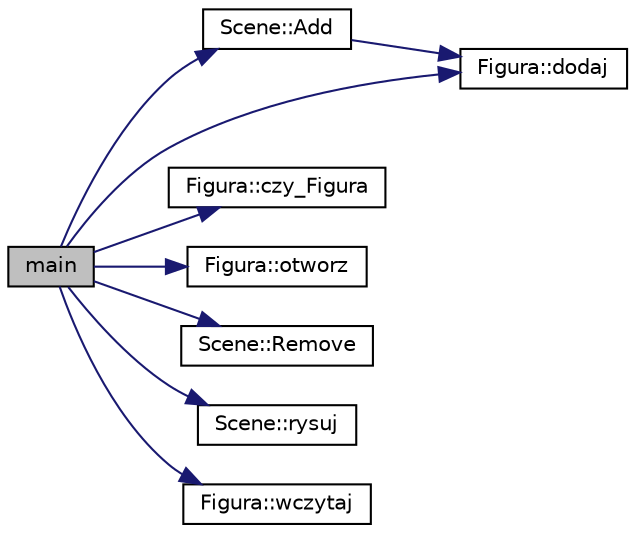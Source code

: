 digraph "main"
{
 // LATEX_PDF_SIZE
  edge [fontname="Helvetica",fontsize="10",labelfontname="Helvetica",labelfontsize="10"];
  node [fontname="Helvetica",fontsize="10",shape=record];
  rankdir="LR";
  Node1 [label="main",height=0.2,width=0.4,color="black", fillcolor="grey75", style="filled", fontcolor="black",tooltip="Funkcja main."];
  Node1 -> Node2 [color="midnightblue",fontsize="10",style="solid",fontname="Helvetica"];
  Node2 [label="Scene::Add",height=0.2,width=0.4,color="black", fillcolor="white", style="filled",URL="$class_scene.html#aeca49f886e70d2dbae4e4eebdadc84a0",tooltip="Dodanie nowej figury."];
  Node2 -> Node3 [color="midnightblue",fontsize="10",style="solid",fontname="Helvetica"];
  Node3 [label="Figura::dodaj",height=0.2,width=0.4,color="black", fillcolor="white", style="filled",URL="$class_figura.html#a80628589dbfb3b0107ad06ac5722f179",tooltip="Funkcja składowa odpowiedzialna za przypisanie wartości wierzchołkom."];
  Node1 -> Node4 [color="midnightblue",fontsize="10",style="solid",fontname="Helvetica"];
  Node4 [label="Figura::czy_Figura",height=0.2,width=0.4,color="black", fillcolor="white", style="filled",URL="$class_figura.html#a1503416cabe22e38d0b07424d850b8b8",tooltip="Funkcja składowa wykonująca sprawdzenie poszczególnych parametrów prostopadłościanu."];
  Node1 -> Node3 [color="midnightblue",fontsize="10",style="solid",fontname="Helvetica"];
  Node1 -> Node5 [color="midnightblue",fontsize="10",style="solid",fontname="Helvetica"];
  Node5 [label="Figura::otworz",height=0.2,width=0.4,color="black", fillcolor="white", style="filled",URL="$class_figura.html#aa56773317f56f24722817a2050a68e43",tooltip="Funkcja skłądowa odpowiedzialna za otwarcie pliku."];
  Node1 -> Node6 [color="midnightblue",fontsize="10",style="solid",fontname="Helvetica"];
  Node6 [label="Scene::Remove",height=0.2,width=0.4,color="black", fillcolor="white", style="filled",URL="$class_scene.html#a295bf464bc2d1742208562f4838fac06",tooltip="Usunięcie bryły z przestrzeni na podstawie jej numeru."];
  Node1 -> Node7 [color="midnightblue",fontsize="10",style="solid",fontname="Helvetica"];
  Node7 [label="Scene::rysuj",height=0.2,width=0.4,color="black", fillcolor="white", style="filled",URL="$class_scene.html#a7b4c726188d4f98614caed842839bd29",tooltip="Rysuje wszystkie figury zawarte w wektorze."];
  Node1 -> Node8 [color="midnightblue",fontsize="10",style="solid",fontname="Helvetica"];
  Node8 [label="Figura::wczytaj",height=0.2,width=0.4,color="black", fillcolor="white", style="filled",URL="$class_figura.html#af526ed727cbb342a95c3359bc0365a61",tooltip="Funkcja składowa odpowiedzialna za wczytanie wierzchołków bryły z pliku zewnętrznego."];
}
